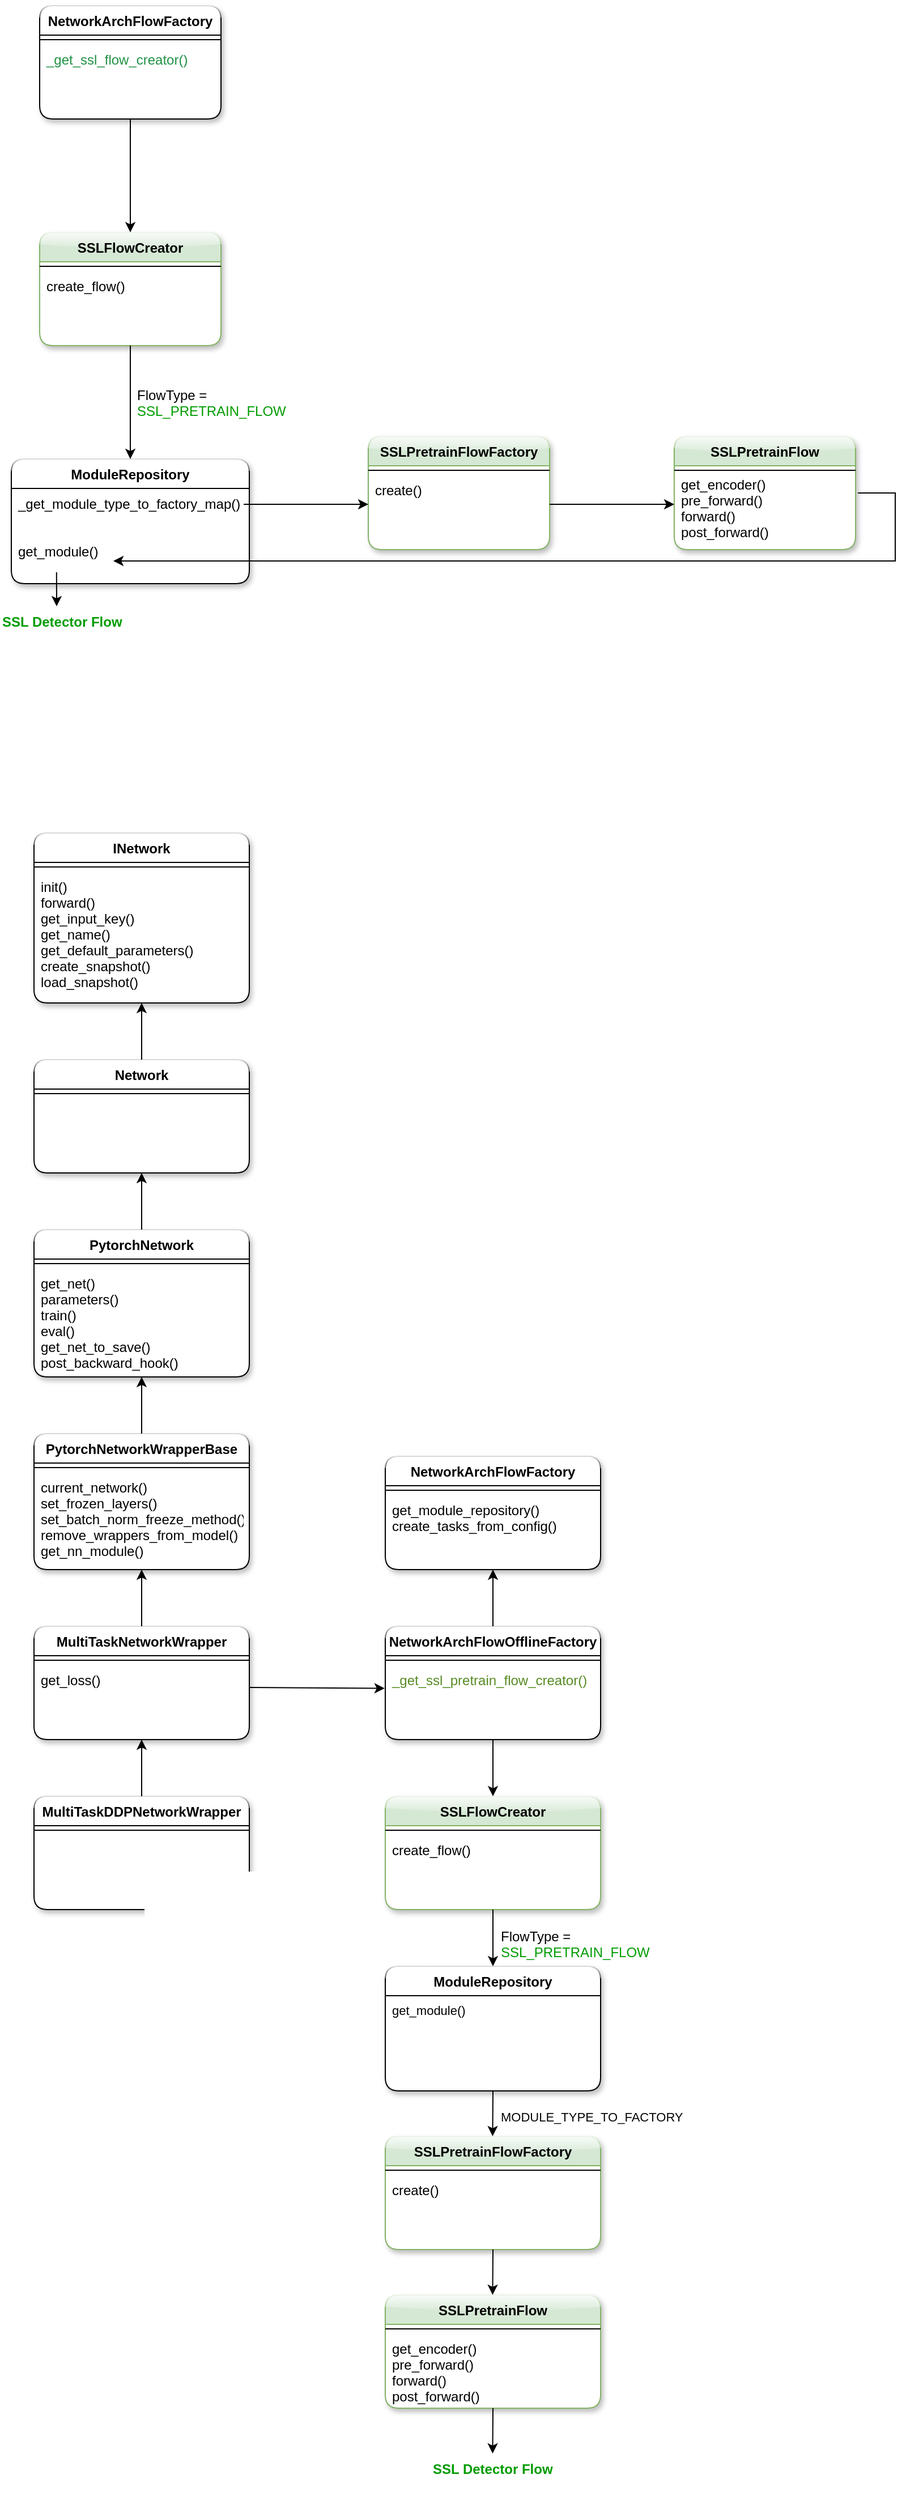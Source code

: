 <mxfile version="20.7.4" type="github">
  <diagram id="C5RBs43oDa-KdzZeNtuy" name="Page-1">
    <mxGraphModel dx="1147" dy="662" grid="1" gridSize="10" guides="1" tooltips="1" connect="1" arrows="1" fold="1" page="1" pageScale="1" pageWidth="827" pageHeight="1169" math="0" shadow="0">
      <root>
        <mxCell id="WIyWlLk6GJQsqaUBKTNV-0" />
        <mxCell id="WIyWlLk6GJQsqaUBKTNV-1" parent="WIyWlLk6GJQsqaUBKTNV-0" />
        <mxCell id="zkfFHV4jXpPFQw0GAbJ--0" value="SSLFlowCreator" style="swimlane;fontStyle=1;align=center;verticalAlign=top;childLayout=stackLayout;horizontal=1;startSize=26;horizontalStack=0;resizeParent=1;resizeLast=0;collapsible=1;marginBottom=0;rounded=1;shadow=1;strokeWidth=1;swimlaneFillColor=default;glass=1;fillColor=#d5e8d4;strokeColor=#82b366;" parent="WIyWlLk6GJQsqaUBKTNV-1" vertex="1">
          <mxGeometry x="55" y="290" width="160" height="100" as="geometry">
            <mxRectangle x="220" y="120" width="160" height="26" as="alternateBounds" />
          </mxGeometry>
        </mxCell>
        <mxCell id="zkfFHV4jXpPFQw0GAbJ--4" value="" style="line;html=1;strokeWidth=1;align=left;verticalAlign=middle;spacingTop=-1;spacingLeft=3;spacingRight=3;rotatable=0;labelPosition=right;points=[];portConstraint=eastwest;" parent="zkfFHV4jXpPFQw0GAbJ--0" vertex="1">
          <mxGeometry y="26" width="160" height="8" as="geometry" />
        </mxCell>
        <mxCell id="zkfFHV4jXpPFQw0GAbJ--5" value="create_flow()" style="text;align=left;verticalAlign=top;spacingLeft=4;spacingRight=4;overflow=hidden;rotatable=0;points=[[0,0.5],[1,0.5]];portConstraint=eastwest;" parent="zkfFHV4jXpPFQw0GAbJ--0" vertex="1">
          <mxGeometry y="34" width="160" height="26" as="geometry" />
        </mxCell>
        <mxCell id="zkfFHV4jXpPFQw0GAbJ--6" value="ModuleRepository" style="swimlane;fontStyle=1;align=center;verticalAlign=top;childLayout=stackLayout;horizontal=1;startSize=26;horizontalStack=0;resizeParent=1;resizeLast=0;collapsible=1;marginBottom=0;rounded=1;shadow=1;strokeWidth=1;swimlaneFillColor=default;glass=1;" parent="WIyWlLk6GJQsqaUBKTNV-1" vertex="1">
          <mxGeometry x="30" y="490" width="210" height="110" as="geometry">
            <mxRectangle x="130" y="380" width="160" height="26" as="alternateBounds" />
          </mxGeometry>
        </mxCell>
        <mxCell id="zkfFHV4jXpPFQw0GAbJ--7" value="_get_module_type_to_factory_map()&#xa;&#xa;&#xa;get_module()" style="text;align=left;verticalAlign=top;spacingLeft=4;spacingRight=4;overflow=hidden;rotatable=0;points=[[0,0.5],[1,0.5]];portConstraint=eastwest;" parent="zkfFHV4jXpPFQw0GAbJ--6" vertex="1">
          <mxGeometry y="26" width="210" height="64" as="geometry" />
        </mxCell>
        <mxCell id="KXzFWfe0HEiZLdzoKxse-0" value="FlowType = &lt;font color=&quot;#009c00&quot;&gt;SSL_PRETRAIN_FLOW&lt;/font&gt;" style="text;whiteSpace=wrap;html=1;" vertex="1" parent="WIyWlLk6GJQsqaUBKTNV-1">
          <mxGeometry x="139" y="420" width="160" height="40" as="geometry" />
        </mxCell>
        <mxCell id="KXzFWfe0HEiZLdzoKxse-2" value="" style="endArrow=classic;html=1;rounded=0;entryX=0.5;entryY=0;entryDx=0;entryDy=0;" edge="1" parent="WIyWlLk6GJQsqaUBKTNV-1" target="zkfFHV4jXpPFQw0GAbJ--6">
          <mxGeometry x="-1" y="-166" width="50" height="50" relative="1" as="geometry">
            <mxPoint x="135" y="390" as="sourcePoint" />
            <mxPoint x="134" y="440" as="targetPoint" />
            <mxPoint x="26" y="-90" as="offset" />
          </mxGeometry>
        </mxCell>
        <mxCell id="KXzFWfe0HEiZLdzoKxse-3" value="NetworkArchFlowFactory" style="swimlane;fontStyle=1;align=center;verticalAlign=top;childLayout=stackLayout;horizontal=1;startSize=26;horizontalStack=0;resizeParent=1;resizeLast=0;collapsible=1;marginBottom=0;rounded=1;shadow=1;strokeWidth=1;swimlaneFillColor=default;glass=1;" vertex="1" parent="WIyWlLk6GJQsqaUBKTNV-1">
          <mxGeometry x="55" y="90" width="160" height="100" as="geometry">
            <mxRectangle x="220" y="120" width="160" height="26" as="alternateBounds" />
          </mxGeometry>
        </mxCell>
        <mxCell id="KXzFWfe0HEiZLdzoKxse-7" value="" style="line;html=1;strokeWidth=1;align=left;verticalAlign=middle;spacingTop=-1;spacingLeft=3;spacingRight=3;rotatable=0;labelPosition=right;points=[];portConstraint=eastwest;" vertex="1" parent="KXzFWfe0HEiZLdzoKxse-3">
          <mxGeometry y="26" width="160" height="8" as="geometry" />
        </mxCell>
        <mxCell id="KXzFWfe0HEiZLdzoKxse-8" value="_get_ssl_flow_creator()" style="text;align=left;verticalAlign=top;spacingLeft=4;spacingRight=4;overflow=hidden;rotatable=0;points=[[0,0.5],[1,0.5]];portConstraint=eastwest;fontColor=#209246;" vertex="1" parent="KXzFWfe0HEiZLdzoKxse-3">
          <mxGeometry y="34" width="160" height="26" as="geometry" />
        </mxCell>
        <mxCell id="KXzFWfe0HEiZLdzoKxse-9" value="" style="endArrow=classic;html=1;rounded=0;entryX=0.5;entryY=0;entryDx=0;entryDy=0;" edge="1" parent="WIyWlLk6GJQsqaUBKTNV-1">
          <mxGeometry x="-1" y="-166" width="50" height="50" relative="1" as="geometry">
            <mxPoint x="135" y="190" as="sourcePoint" />
            <mxPoint x="135" y="290" as="targetPoint" />
            <mxPoint x="26" y="-90" as="offset" />
          </mxGeometry>
        </mxCell>
        <mxCell id="KXzFWfe0HEiZLdzoKxse-15" value="SSLPretrainFlow" style="swimlane;fontStyle=1;align=center;verticalAlign=top;childLayout=stackLayout;horizontal=1;startSize=26;horizontalStack=0;resizeParent=1;resizeLast=0;collapsible=1;marginBottom=0;rounded=1;shadow=1;strokeWidth=1;swimlaneFillColor=default;glass=1;fillColor=#d5e8d4;strokeColor=#82b366;" vertex="1" parent="WIyWlLk6GJQsqaUBKTNV-1">
          <mxGeometry x="615" y="470" width="160" height="100" as="geometry">
            <mxRectangle x="220" y="120" width="160" height="26" as="alternateBounds" />
          </mxGeometry>
        </mxCell>
        <mxCell id="KXzFWfe0HEiZLdzoKxse-16" value="" style="line;html=1;strokeWidth=1;align=left;verticalAlign=middle;spacingTop=-1;spacingLeft=3;spacingRight=3;rotatable=0;labelPosition=right;points=[];portConstraint=eastwest;" vertex="1" parent="KXzFWfe0HEiZLdzoKxse-15">
          <mxGeometry y="26" width="160" height="8" as="geometry" />
        </mxCell>
        <mxCell id="KXzFWfe0HEiZLdzoKxse-18" value="SSLPretrainFlowFactory" style="swimlane;fontStyle=1;align=center;verticalAlign=top;childLayout=stackLayout;horizontal=1;startSize=26;horizontalStack=0;resizeParent=1;resizeLast=0;collapsible=1;marginBottom=0;rounded=1;shadow=1;strokeWidth=1;swimlaneFillColor=default;glass=1;fillColor=#d5e8d4;strokeColor=#82b366;" vertex="1" parent="WIyWlLk6GJQsqaUBKTNV-1">
          <mxGeometry x="345" y="470" width="160" height="100" as="geometry">
            <mxRectangle x="220" y="120" width="160" height="26" as="alternateBounds" />
          </mxGeometry>
        </mxCell>
        <mxCell id="KXzFWfe0HEiZLdzoKxse-19" value="" style="line;html=1;strokeWidth=1;align=left;verticalAlign=middle;spacingTop=-1;spacingLeft=3;spacingRight=3;rotatable=0;labelPosition=right;points=[];portConstraint=eastwest;" vertex="1" parent="KXzFWfe0HEiZLdzoKxse-18">
          <mxGeometry y="26" width="160" height="8" as="geometry" />
        </mxCell>
        <mxCell id="KXzFWfe0HEiZLdzoKxse-20" value="create()" style="text;align=left;verticalAlign=top;spacingLeft=4;spacingRight=4;overflow=hidden;rotatable=0;points=[[0,0.5],[1,0.5]];portConstraint=eastwest;" vertex="1" parent="KXzFWfe0HEiZLdzoKxse-18">
          <mxGeometry y="34" width="160" height="26" as="geometry" />
        </mxCell>
        <mxCell id="KXzFWfe0HEiZLdzoKxse-21" value="" style="endArrow=classic;html=1;rounded=0;exitX=1;exitY=1;exitDx=0;exitDy=0;exitPerimeter=0;" edge="1" parent="WIyWlLk6GJQsqaUBKTNV-1" source="KXzFWfe0HEiZLdzoKxse-20">
          <mxGeometry x="-1" y="-166" width="50" height="50" relative="1" as="geometry">
            <mxPoint x="505" y="540" as="sourcePoint" />
            <mxPoint x="615" y="530" as="targetPoint" />
            <mxPoint x="26" y="-90" as="offset" />
          </mxGeometry>
        </mxCell>
        <mxCell id="KXzFWfe0HEiZLdzoKxse-29" value="" style="endArrow=classic;html=1;rounded=0;exitX=1;exitY=1;exitDx=0;exitDy=0;exitPerimeter=0;" edge="1" parent="WIyWlLk6GJQsqaUBKTNV-1">
          <mxGeometry x="-1" y="-166" width="50" height="50" relative="1" as="geometry">
            <mxPoint x="235" y="530" as="sourcePoint" />
            <mxPoint x="345" y="530" as="targetPoint" />
            <mxPoint x="26" y="-90" as="offset" />
          </mxGeometry>
        </mxCell>
        <mxCell id="KXzFWfe0HEiZLdzoKxse-17" value="get_encoder()&#xa;pre_forward()&#xa;forward()&#xa;post_forward()" style="text;align=left;verticalAlign=top;spacingLeft=4;spacingRight=4;overflow=hidden;rotatable=0;points=[[0,0.5],[1,0.5]];portConstraint=eastwest;" vertex="1" parent="WIyWlLk6GJQsqaUBKTNV-1">
          <mxGeometry x="615" y="499" width="160" height="66" as="geometry" />
        </mxCell>
        <mxCell id="KXzFWfe0HEiZLdzoKxse-34" value="" style="endArrow=classic;html=1;rounded=0;fontColor=#0f16d7;exitX=0.19;exitY=1;exitDx=0;exitDy=0;exitPerimeter=0;" edge="1" parent="WIyWlLk6GJQsqaUBKTNV-1">
          <mxGeometry width="50" height="50" relative="1" as="geometry">
            <mxPoint x="69.9" y="590" as="sourcePoint" />
            <mxPoint x="70" y="620.0" as="targetPoint" />
            <Array as="points">
              <mxPoint x="70" y="620" />
            </Array>
          </mxGeometry>
        </mxCell>
        <mxCell id="KXzFWfe0HEiZLdzoKxse-35" value="&lt;b style=&quot;&quot;&gt;&lt;font color=&quot;#009c00&quot;&gt;SSL Detector Flow&lt;/font&gt;&lt;/b&gt;" style="text;whiteSpace=wrap;html=1;" vertex="1" parent="WIyWlLk6GJQsqaUBKTNV-1">
          <mxGeometry x="20" y="620" width="160" height="40" as="geometry" />
        </mxCell>
        <mxCell id="KXzFWfe0HEiZLdzoKxse-37" value="" style="endArrow=classic;html=1;rounded=0;fontColor=#0f16d7;" edge="1" parent="WIyWlLk6GJQsqaUBKTNV-1">
          <mxGeometry width="50" height="50" relative="1" as="geometry">
            <mxPoint x="777" y="520" as="sourcePoint" />
            <mxPoint x="120" y="580" as="targetPoint" />
            <Array as="points">
              <mxPoint x="810" y="520" />
              <mxPoint x="810" y="580" />
            </Array>
          </mxGeometry>
        </mxCell>
        <mxCell id="KXzFWfe0HEiZLdzoKxse-45" value="NetworkArchFlowOfflineFactory" style="swimlane;fontStyle=1;align=center;verticalAlign=top;childLayout=stackLayout;horizontal=1;startSize=26;horizontalStack=0;resizeParent=1;resizeLast=0;collapsible=1;marginBottom=0;rounded=1;shadow=1;strokeWidth=1;swimlaneFillColor=default;glass=1;" vertex="1" parent="WIyWlLk6GJQsqaUBKTNV-1">
          <mxGeometry x="360" y="1520" width="190" height="100" as="geometry">
            <mxRectangle x="220" y="120" width="160" height="26" as="alternateBounds" />
          </mxGeometry>
        </mxCell>
        <mxCell id="KXzFWfe0HEiZLdzoKxse-46" value="" style="line;html=1;strokeWidth=1;align=left;verticalAlign=middle;spacingTop=-1;spacingLeft=3;spacingRight=3;rotatable=0;labelPosition=right;points=[];portConstraint=eastwest;" vertex="1" parent="KXzFWfe0HEiZLdzoKxse-45">
          <mxGeometry y="26" width="190" height="8" as="geometry" />
        </mxCell>
        <mxCell id="KXzFWfe0HEiZLdzoKxse-84" value="_get_ssl_pretrain_flow_creator()" style="text;align=left;verticalAlign=top;spacingLeft=4;spacingRight=4;overflow=hidden;rotatable=0;points=[[0,0.5],[1,0.5]];portConstraint=eastwest;fontColor=#578b23;" vertex="1" parent="KXzFWfe0HEiZLdzoKxse-45">
          <mxGeometry y="34" width="190" height="26" as="geometry" />
        </mxCell>
        <mxCell id="KXzFWfe0HEiZLdzoKxse-49" value="NetworkArchFlowFactory" style="swimlane;fontStyle=1;align=center;verticalAlign=top;childLayout=stackLayout;horizontal=1;startSize=26;horizontalStack=0;resizeParent=1;resizeLast=0;collapsible=1;marginBottom=0;rounded=1;shadow=1;strokeWidth=1;swimlaneFillColor=default;glass=1;" vertex="1" parent="WIyWlLk6GJQsqaUBKTNV-1">
          <mxGeometry x="360" y="1370" width="190" height="100" as="geometry">
            <mxRectangle x="220" y="120" width="160" height="26" as="alternateBounds" />
          </mxGeometry>
        </mxCell>
        <mxCell id="KXzFWfe0HEiZLdzoKxse-50" value="" style="line;html=1;strokeWidth=1;align=left;verticalAlign=middle;spacingTop=-1;spacingLeft=3;spacingRight=3;rotatable=0;labelPosition=right;points=[];portConstraint=eastwest;" vertex="1" parent="KXzFWfe0HEiZLdzoKxse-49">
          <mxGeometry y="26" width="190" height="8" as="geometry" />
        </mxCell>
        <mxCell id="KXzFWfe0HEiZLdzoKxse-51" value="get_module_repository()&#xa;create_tasks_from_config()&#xa;" style="text;align=left;verticalAlign=top;spacingLeft=4;spacingRight=4;overflow=hidden;rotatable=0;points=[[0,0.5],[1,0.5]];portConstraint=eastwest;" vertex="1" parent="KXzFWfe0HEiZLdzoKxse-49">
          <mxGeometry y="34" width="190" height="66" as="geometry" />
        </mxCell>
        <mxCell id="KXzFWfe0HEiZLdzoKxse-52" value="" style="endArrow=classic;html=1;rounded=0;fontColor=#009C00;exitX=0.5;exitY=0;exitDx=0;exitDy=0;" edge="1" parent="WIyWlLk6GJQsqaUBKTNV-1" source="KXzFWfe0HEiZLdzoKxse-45">
          <mxGeometry width="50" height="50" relative="1" as="geometry">
            <mxPoint x="680" y="1540" as="sourcePoint" />
            <mxPoint x="455" y="1470" as="targetPoint" />
          </mxGeometry>
        </mxCell>
        <mxCell id="KXzFWfe0HEiZLdzoKxse-54" value="Network" style="swimlane;fontStyle=1;align=center;verticalAlign=top;childLayout=stackLayout;horizontal=1;startSize=26;horizontalStack=0;resizeParent=1;resizeLast=0;collapsible=1;marginBottom=0;rounded=1;shadow=1;strokeWidth=1;swimlaneFillColor=default;glass=1;" vertex="1" parent="WIyWlLk6GJQsqaUBKTNV-1">
          <mxGeometry x="50" y="1020" width="190" height="100" as="geometry">
            <mxRectangle x="220" y="120" width="160" height="26" as="alternateBounds" />
          </mxGeometry>
        </mxCell>
        <mxCell id="KXzFWfe0HEiZLdzoKxse-55" value="" style="line;html=1;strokeWidth=1;align=left;verticalAlign=middle;spacingTop=-1;spacingLeft=3;spacingRight=3;rotatable=0;labelPosition=right;points=[];portConstraint=eastwest;" vertex="1" parent="KXzFWfe0HEiZLdzoKxse-54">
          <mxGeometry y="26" width="190" height="8" as="geometry" />
        </mxCell>
        <mxCell id="KXzFWfe0HEiZLdzoKxse-57" value="INetwork" style="swimlane;fontStyle=1;align=center;verticalAlign=top;childLayout=stackLayout;horizontal=1;startSize=26;horizontalStack=0;resizeParent=1;resizeLast=0;collapsible=1;marginBottom=0;rounded=1;shadow=1;strokeWidth=1;swimlaneFillColor=default;glass=1;" vertex="1" parent="WIyWlLk6GJQsqaUBKTNV-1">
          <mxGeometry x="50" y="820" width="190" height="150" as="geometry">
            <mxRectangle x="220" y="120" width="160" height="26" as="alternateBounds" />
          </mxGeometry>
        </mxCell>
        <mxCell id="KXzFWfe0HEiZLdzoKxse-58" value="" style="line;html=1;strokeWidth=1;align=left;verticalAlign=middle;spacingTop=-1;spacingLeft=3;spacingRight=3;rotatable=0;labelPosition=right;points=[];portConstraint=eastwest;" vertex="1" parent="KXzFWfe0HEiZLdzoKxse-57">
          <mxGeometry y="26" width="190" height="8" as="geometry" />
        </mxCell>
        <mxCell id="KXzFWfe0HEiZLdzoKxse-59" value="init()&#xa;forward()&#xa;get_input_key()&#xa;get_name()&#xa;get_default_parameters()&#xa;create_snapshot()&#xa;load_snapshot()&#xa;" style="text;align=left;verticalAlign=top;spacingLeft=4;spacingRight=4;overflow=hidden;rotatable=0;points=[[0,0.5],[1,0.5]];portConstraint=eastwest;" vertex="1" parent="KXzFWfe0HEiZLdzoKxse-57">
          <mxGeometry y="34" width="190" height="116" as="geometry" />
        </mxCell>
        <mxCell id="KXzFWfe0HEiZLdzoKxse-60" value="" style="endArrow=classic;html=1;rounded=0;fontColor=#009C00;exitX=0.5;exitY=0;exitDx=0;exitDy=0;" edge="1" parent="WIyWlLk6GJQsqaUBKTNV-1" source="KXzFWfe0HEiZLdzoKxse-54">
          <mxGeometry width="50" height="50" relative="1" as="geometry">
            <mxPoint x="370" y="1040" as="sourcePoint" />
            <mxPoint x="145" y="970" as="targetPoint" />
          </mxGeometry>
        </mxCell>
        <mxCell id="KXzFWfe0HEiZLdzoKxse-61" value="PytorchNetwork" style="swimlane;fontStyle=1;align=center;verticalAlign=top;childLayout=stackLayout;horizontal=1;startSize=26;horizontalStack=0;resizeParent=1;resizeLast=0;collapsible=1;marginBottom=0;rounded=1;shadow=1;strokeWidth=1;swimlaneFillColor=default;glass=1;" vertex="1" parent="WIyWlLk6GJQsqaUBKTNV-1">
          <mxGeometry x="50" y="1170" width="190" height="130" as="geometry">
            <mxRectangle x="220" y="120" width="160" height="26" as="alternateBounds" />
          </mxGeometry>
        </mxCell>
        <mxCell id="KXzFWfe0HEiZLdzoKxse-62" value="" style="line;html=1;strokeWidth=1;align=left;verticalAlign=middle;spacingTop=-1;spacingLeft=3;spacingRight=3;rotatable=0;labelPosition=right;points=[];portConstraint=eastwest;" vertex="1" parent="KXzFWfe0HEiZLdzoKxse-61">
          <mxGeometry y="26" width="190" height="8" as="geometry" />
        </mxCell>
        <mxCell id="KXzFWfe0HEiZLdzoKxse-72" value="get_net()&#xa;parameters()&#xa;train()&#xa;eval()&#xa;get_net_to_save()&#xa;post_backward_hook()&#xa;" style="text;align=left;verticalAlign=top;spacingLeft=4;spacingRight=4;overflow=hidden;rotatable=0;points=[[0,0.5],[1,0.5]];portConstraint=eastwest;" vertex="1" parent="KXzFWfe0HEiZLdzoKxse-61">
          <mxGeometry y="34" width="190" height="96" as="geometry" />
        </mxCell>
        <mxCell id="KXzFWfe0HEiZLdzoKxse-63" value="" style="endArrow=classic;html=1;rounded=0;fontColor=#009C00;exitX=0.5;exitY=0;exitDx=0;exitDy=0;" edge="1" parent="WIyWlLk6GJQsqaUBKTNV-1" source="KXzFWfe0HEiZLdzoKxse-61">
          <mxGeometry width="50" height="50" relative="1" as="geometry">
            <mxPoint x="370" y="1190" as="sourcePoint" />
            <mxPoint x="145" y="1120" as="targetPoint" />
          </mxGeometry>
        </mxCell>
        <mxCell id="KXzFWfe0HEiZLdzoKxse-64" value="PytorchNetworkWrapperBase" style="swimlane;fontStyle=1;align=center;verticalAlign=top;childLayout=stackLayout;horizontal=1;startSize=26;horizontalStack=0;resizeParent=1;resizeLast=0;collapsible=1;marginBottom=0;rounded=1;shadow=1;strokeWidth=1;swimlaneFillColor=default;glass=1;" vertex="1" parent="WIyWlLk6GJQsqaUBKTNV-1">
          <mxGeometry x="50" y="1350" width="190" height="120" as="geometry">
            <mxRectangle x="220" y="120" width="160" height="26" as="alternateBounds" />
          </mxGeometry>
        </mxCell>
        <mxCell id="KXzFWfe0HEiZLdzoKxse-65" value="" style="line;html=1;strokeWidth=1;align=left;verticalAlign=middle;spacingTop=-1;spacingLeft=3;spacingRight=3;rotatable=0;labelPosition=right;points=[];portConstraint=eastwest;" vertex="1" parent="KXzFWfe0HEiZLdzoKxse-64">
          <mxGeometry y="26" width="190" height="8" as="geometry" />
        </mxCell>
        <mxCell id="KXzFWfe0HEiZLdzoKxse-73" value="current_network()&#xa;set_frozen_layers()&#xa;set_batch_norm_freeze_method()&#xa;remove_wrappers_from_model()&#xa;get_nn_module()" style="text;align=left;verticalAlign=top;spacingLeft=4;spacingRight=4;overflow=hidden;rotatable=0;points=[[0,0.5],[1,0.5]];portConstraint=eastwest;" vertex="1" parent="KXzFWfe0HEiZLdzoKxse-64">
          <mxGeometry y="34" width="190" height="86" as="geometry" />
        </mxCell>
        <mxCell id="KXzFWfe0HEiZLdzoKxse-66" value="" style="endArrow=classic;html=1;rounded=0;fontColor=#009C00;exitX=0.5;exitY=0;exitDx=0;exitDy=0;" edge="1" parent="WIyWlLk6GJQsqaUBKTNV-1" source="KXzFWfe0HEiZLdzoKxse-64">
          <mxGeometry width="50" height="50" relative="1" as="geometry">
            <mxPoint x="370" y="1370" as="sourcePoint" />
            <mxPoint x="145" y="1300" as="targetPoint" />
          </mxGeometry>
        </mxCell>
        <mxCell id="KXzFWfe0HEiZLdzoKxse-67" value="MultiTaskNetworkWrapper" style="swimlane;fontStyle=1;align=center;verticalAlign=top;childLayout=stackLayout;horizontal=1;startSize=26;horizontalStack=0;resizeParent=1;resizeLast=0;collapsible=1;marginBottom=0;rounded=1;shadow=1;strokeWidth=1;swimlaneFillColor=default;glass=1;" vertex="1" parent="WIyWlLk6GJQsqaUBKTNV-1">
          <mxGeometry x="50" y="1520" width="190" height="100" as="geometry">
            <mxRectangle x="220" y="120" width="160" height="26" as="alternateBounds" />
          </mxGeometry>
        </mxCell>
        <mxCell id="KXzFWfe0HEiZLdzoKxse-68" value="" style="line;html=1;strokeWidth=1;align=left;verticalAlign=middle;spacingTop=-1;spacingLeft=3;spacingRight=3;rotatable=0;labelPosition=right;points=[];portConstraint=eastwest;" vertex="1" parent="KXzFWfe0HEiZLdzoKxse-67">
          <mxGeometry y="26" width="190" height="8" as="geometry" />
        </mxCell>
        <mxCell id="KXzFWfe0HEiZLdzoKxse-74" value="get_loss()" style="text;align=left;verticalAlign=top;spacingLeft=4;spacingRight=4;overflow=hidden;rotatable=0;points=[[0,0.5],[1,0.5]];portConstraint=eastwest;" vertex="1" parent="KXzFWfe0HEiZLdzoKxse-67">
          <mxGeometry y="34" width="190" height="26" as="geometry" />
        </mxCell>
        <mxCell id="KXzFWfe0HEiZLdzoKxse-69" value="" style="endArrow=classic;html=1;rounded=0;fontColor=#009C00;exitX=0.5;exitY=0;exitDx=0;exitDy=0;" edge="1" parent="WIyWlLk6GJQsqaUBKTNV-1" source="KXzFWfe0HEiZLdzoKxse-67">
          <mxGeometry width="50" height="50" relative="1" as="geometry">
            <mxPoint x="370" y="1540" as="sourcePoint" />
            <mxPoint x="145" y="1470" as="targetPoint" />
          </mxGeometry>
        </mxCell>
        <mxCell id="KXzFWfe0HEiZLdzoKxse-75" value="MultiTaskDDPNetworkWrapper" style="swimlane;fontStyle=1;align=center;verticalAlign=top;childLayout=stackLayout;horizontal=1;startSize=26;horizontalStack=0;resizeParent=1;resizeLast=0;collapsible=1;marginBottom=0;rounded=1;shadow=1;strokeWidth=1;swimlaneFillColor=default;glass=1;" vertex="1" parent="WIyWlLk6GJQsqaUBKTNV-1">
          <mxGeometry x="50" y="1670" width="190" height="100" as="geometry">
            <mxRectangle x="220" y="120" width="160" height="26" as="alternateBounds" />
          </mxGeometry>
        </mxCell>
        <mxCell id="KXzFWfe0HEiZLdzoKxse-76" value="" style="line;html=1;strokeWidth=1;align=left;verticalAlign=middle;spacingTop=-1;spacingLeft=3;spacingRight=3;rotatable=0;labelPosition=right;points=[];portConstraint=eastwest;" vertex="1" parent="KXzFWfe0HEiZLdzoKxse-75">
          <mxGeometry y="26" width="190" height="8" as="geometry" />
        </mxCell>
        <mxCell id="KXzFWfe0HEiZLdzoKxse-78" value="" style="endArrow=classic;html=1;rounded=0;fontColor=#009C00;exitX=0.5;exitY=0;exitDx=0;exitDy=0;" edge="1" parent="WIyWlLk6GJQsqaUBKTNV-1" source="KXzFWfe0HEiZLdzoKxse-75">
          <mxGeometry width="50" height="50" relative="1" as="geometry">
            <mxPoint x="370" y="1690" as="sourcePoint" />
            <mxPoint x="145" y="1620" as="targetPoint" />
          </mxGeometry>
        </mxCell>
        <mxCell id="KXzFWfe0HEiZLdzoKxse-79" value="SSLFlowCreator" style="swimlane;fontStyle=1;align=center;verticalAlign=top;childLayout=stackLayout;horizontal=1;startSize=26;horizontalStack=0;resizeParent=1;resizeLast=0;collapsible=1;marginBottom=0;rounded=1;shadow=1;strokeWidth=1;swimlaneFillColor=default;glass=1;fillColor=#d5e8d4;strokeColor=#82b366;" vertex="1" parent="WIyWlLk6GJQsqaUBKTNV-1">
          <mxGeometry x="360" y="1670" width="190" height="100" as="geometry">
            <mxRectangle x="220" y="120" width="160" height="26" as="alternateBounds" />
          </mxGeometry>
        </mxCell>
        <mxCell id="KXzFWfe0HEiZLdzoKxse-80" value="" style="line;html=1;strokeWidth=1;align=left;verticalAlign=middle;spacingTop=-1;spacingLeft=3;spacingRight=3;rotatable=0;labelPosition=right;points=[];portConstraint=eastwest;" vertex="1" parent="KXzFWfe0HEiZLdzoKxse-79">
          <mxGeometry y="26" width="190" height="8" as="geometry" />
        </mxCell>
        <mxCell id="KXzFWfe0HEiZLdzoKxse-81" value="create_flow()" style="text;align=left;verticalAlign=top;spacingLeft=4;spacingRight=4;overflow=hidden;rotatable=0;points=[[0,0.5],[1,0.5]];portConstraint=eastwest;" vertex="1" parent="KXzFWfe0HEiZLdzoKxse-79">
          <mxGeometry y="34" width="190" height="26" as="geometry" />
        </mxCell>
        <mxCell id="KXzFWfe0HEiZLdzoKxse-82" value="" style="endArrow=classic;html=1;rounded=0;" edge="1" parent="WIyWlLk6GJQsqaUBKTNV-1">
          <mxGeometry x="-1" y="-166" width="50" height="50" relative="1" as="geometry">
            <mxPoint x="455" y="1620" as="sourcePoint" />
            <mxPoint x="455" y="1670" as="targetPoint" />
            <mxPoint x="26" y="-90" as="offset" />
          </mxGeometry>
        </mxCell>
        <mxCell id="KXzFWfe0HEiZLdzoKxse-83" value="" style="endArrow=classic;html=1;rounded=0;fontColor=#009C00;exitX=1.001;exitY=0.769;exitDx=0;exitDy=0;exitPerimeter=0;entryX=-0.003;entryY=0.8;entryDx=0;entryDy=0;entryPerimeter=0;" edge="1" parent="WIyWlLk6GJQsqaUBKTNV-1" source="KXzFWfe0HEiZLdzoKxse-74">
          <mxGeometry width="50" height="50" relative="1" as="geometry">
            <mxPoint x="340" y="1710" as="sourcePoint" />
            <mxPoint x="359.43" y="1574.8" as="targetPoint" />
          </mxGeometry>
        </mxCell>
        <mxCell id="KXzFWfe0HEiZLdzoKxse-85" value="ModuleRepository" style="swimlane;fontStyle=1;align=center;verticalAlign=top;childLayout=stackLayout;horizontal=1;startSize=26;horizontalStack=0;resizeParent=1;resizeLast=0;collapsible=1;marginBottom=0;rounded=1;shadow=1;strokeWidth=1;swimlaneFillColor=default;glass=1;" vertex="1" parent="WIyWlLk6GJQsqaUBKTNV-1">
          <mxGeometry x="360" y="1820" width="190" height="110" as="geometry">
            <mxRectangle x="130" y="380" width="160" height="26" as="alternateBounds" />
          </mxGeometry>
        </mxCell>
        <mxCell id="KXzFWfe0HEiZLdzoKxse-86" value="get_module()" style="text;align=left;verticalAlign=top;spacingLeft=4;spacingRight=4;overflow=hidden;rotatable=0;points=[[0,0.5],[1,0.5]];portConstraint=eastwest;fontSize=11;" vertex="1" parent="KXzFWfe0HEiZLdzoKxse-85">
          <mxGeometry y="26" width="190" height="64" as="geometry" />
        </mxCell>
        <mxCell id="KXzFWfe0HEiZLdzoKxse-87" value="FlowType = &lt;font color=&quot;#009c00&quot;&gt;SSL_PRETRAIN_FLOW&lt;/font&gt;" style="text;whiteSpace=wrap;html=1;" vertex="1" parent="WIyWlLk6GJQsqaUBKTNV-1">
          <mxGeometry x="460" y="1780" width="160" height="40" as="geometry" />
        </mxCell>
        <mxCell id="KXzFWfe0HEiZLdzoKxse-89" value="SSLPretrainFlow" style="swimlane;fontStyle=1;align=center;verticalAlign=top;childLayout=stackLayout;horizontal=1;startSize=26;horizontalStack=0;resizeParent=1;resizeLast=0;collapsible=1;marginBottom=0;rounded=1;shadow=1;strokeWidth=1;swimlaneFillColor=default;glass=1;fillColor=#d5e8d4;strokeColor=#82b366;" vertex="1" parent="WIyWlLk6GJQsqaUBKTNV-1">
          <mxGeometry x="360" y="2110" width="190" height="100" as="geometry">
            <mxRectangle x="220" y="120" width="160" height="26" as="alternateBounds" />
          </mxGeometry>
        </mxCell>
        <mxCell id="KXzFWfe0HEiZLdzoKxse-90" value="" style="line;html=1;strokeWidth=1;align=left;verticalAlign=middle;spacingTop=-1;spacingLeft=3;spacingRight=3;rotatable=0;labelPosition=right;points=[];portConstraint=eastwest;" vertex="1" parent="KXzFWfe0HEiZLdzoKxse-89">
          <mxGeometry y="26" width="190" height="8" as="geometry" />
        </mxCell>
        <mxCell id="KXzFWfe0HEiZLdzoKxse-96" value="get_encoder()&#xa;pre_forward()&#xa;forward()&#xa;post_forward()" style="text;align=left;verticalAlign=top;spacingLeft=4;spacingRight=4;overflow=hidden;rotatable=0;points=[[0,0.5],[1,0.5]];portConstraint=eastwest;" vertex="1" parent="KXzFWfe0HEiZLdzoKxse-89">
          <mxGeometry y="34" width="190" height="66" as="geometry" />
        </mxCell>
        <mxCell id="KXzFWfe0HEiZLdzoKxse-91" value="SSLPretrainFlowFactory" style="swimlane;fontStyle=1;align=center;verticalAlign=top;childLayout=stackLayout;horizontal=1;startSize=26;horizontalStack=0;resizeParent=1;resizeLast=0;collapsible=1;marginBottom=0;rounded=1;shadow=1;strokeWidth=1;swimlaneFillColor=default;glass=1;fillColor=#d5e8d4;strokeColor=#82b366;" vertex="1" parent="WIyWlLk6GJQsqaUBKTNV-1">
          <mxGeometry x="360" y="1970" width="190" height="100" as="geometry">
            <mxRectangle x="220" y="120" width="160" height="26" as="alternateBounds" />
          </mxGeometry>
        </mxCell>
        <mxCell id="KXzFWfe0HEiZLdzoKxse-92" value="" style="line;html=1;strokeWidth=1;align=left;verticalAlign=middle;spacingTop=-1;spacingLeft=3;spacingRight=3;rotatable=0;labelPosition=right;points=[];portConstraint=eastwest;" vertex="1" parent="KXzFWfe0HEiZLdzoKxse-91">
          <mxGeometry y="26" width="190" height="8" as="geometry" />
        </mxCell>
        <mxCell id="KXzFWfe0HEiZLdzoKxse-93" value="create()" style="text;align=left;verticalAlign=top;spacingLeft=4;spacingRight=4;overflow=hidden;rotatable=0;points=[[0,0.5],[1,0.5]];portConstraint=eastwest;" vertex="1" parent="KXzFWfe0HEiZLdzoKxse-91">
          <mxGeometry y="34" width="190" height="26" as="geometry" />
        </mxCell>
        <mxCell id="KXzFWfe0HEiZLdzoKxse-98" value="&lt;b style=&quot;&quot;&gt;&lt;font color=&quot;#009c00&quot;&gt;SSL Detector Flow&lt;/font&gt;&lt;/b&gt;" style="text;whiteSpace=wrap;html=1;" vertex="1" parent="WIyWlLk6GJQsqaUBKTNV-1">
          <mxGeometry x="400" y="2250" width="160" height="40" as="geometry" />
        </mxCell>
        <mxCell id="KXzFWfe0HEiZLdzoKxse-100" value="" style="endArrow=classic;html=1;rounded=0;exitX=0.5;exitY=1;exitDx=0;exitDy=0;entryX=0.5;entryY=0;entryDx=0;entryDy=0;" edge="1" parent="WIyWlLk6GJQsqaUBKTNV-1" source="KXzFWfe0HEiZLdzoKxse-79" target="KXzFWfe0HEiZLdzoKxse-85">
          <mxGeometry x="-1" y="-166" width="50" height="50" relative="1" as="geometry">
            <mxPoint x="465" y="1630" as="sourcePoint" />
            <mxPoint x="465" y="1680" as="targetPoint" />
            <mxPoint x="26" y="-90" as="offset" />
          </mxGeometry>
        </mxCell>
        <mxCell id="KXzFWfe0HEiZLdzoKxse-104" value="" style="endArrow=classic;html=1;rounded=0;fontColor=#0f16d7;exitX=0.5;exitY=1;exitDx=0;exitDy=0;" edge="1" parent="WIyWlLk6GJQsqaUBKTNV-1" source="KXzFWfe0HEiZLdzoKxse-85">
          <mxGeometry width="50" height="50" relative="1" as="geometry">
            <mxPoint x="454.6" y="1940" as="sourcePoint" />
            <mxPoint x="454.7" y="1970" as="targetPoint" />
            <Array as="points">
              <mxPoint x="454.7" y="1970" />
            </Array>
          </mxGeometry>
        </mxCell>
        <mxCell id="KXzFWfe0HEiZLdzoKxse-106" value="&lt;font color=&quot;#050505&quot;&gt;MODULE_TYPE_TO_FACTORY&lt;/font&gt;" style="text;whiteSpace=wrap;html=1;fontSize=11;fontColor=#578b23;" vertex="1" parent="WIyWlLk6GJQsqaUBKTNV-1">
          <mxGeometry x="460" y="1940" width="190" height="40" as="geometry" />
        </mxCell>
        <mxCell id="KXzFWfe0HEiZLdzoKxse-107" value="" style="endArrow=classic;html=1;rounded=0;fontColor=#0f16d7;exitX=0.5;exitY=1;exitDx=0;exitDy=0;" edge="1" parent="WIyWlLk6GJQsqaUBKTNV-1">
          <mxGeometry width="50" height="50" relative="1" as="geometry">
            <mxPoint x="455" y="2070" as="sourcePoint" />
            <mxPoint x="454.7" y="2110" as="targetPoint" />
            <Array as="points">
              <mxPoint x="454.7" y="2110" />
            </Array>
          </mxGeometry>
        </mxCell>
        <mxCell id="KXzFWfe0HEiZLdzoKxse-110" value="" style="endArrow=classic;html=1;rounded=0;fontColor=#0f16d7;exitX=0.5;exitY=1;exitDx=0;exitDy=0;" edge="1" parent="WIyWlLk6GJQsqaUBKTNV-1">
          <mxGeometry width="50" height="50" relative="1" as="geometry">
            <mxPoint x="455" y="2210" as="sourcePoint" />
            <mxPoint x="454.7" y="2250" as="targetPoint" />
            <Array as="points">
              <mxPoint x="454.7" y="2250" />
            </Array>
          </mxGeometry>
        </mxCell>
      </root>
    </mxGraphModel>
  </diagram>
</mxfile>
